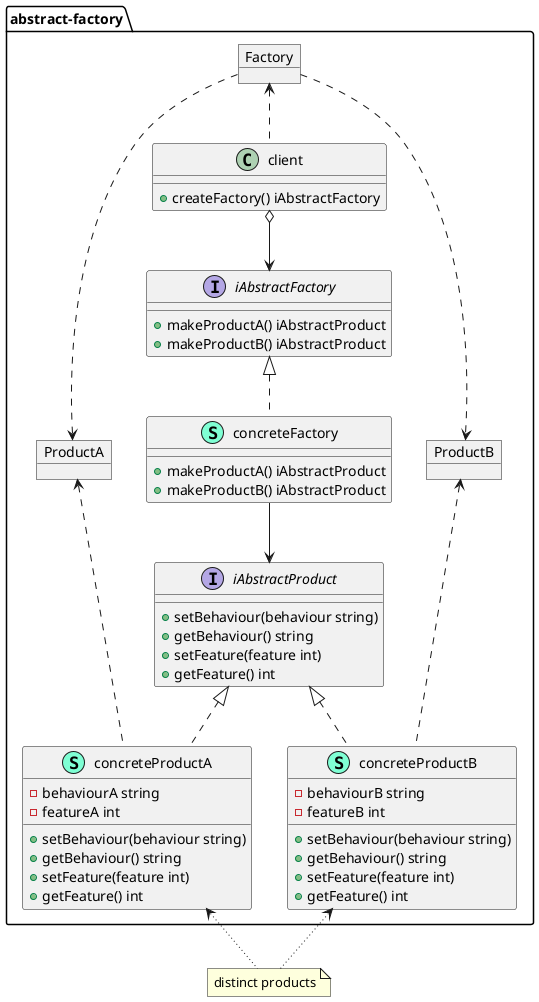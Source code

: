 @startuml go-dsgn-pttrn-abstract-factory

namespace abstract-factory {


    class concreteProductA << (S,Aquamarine) >> {
        - behaviourA string
        - featureA int

        + setBehaviour(behaviour string) 
        + getBehaviour() string
        + setFeature(feature int) 
        + getFeature() int

    }

    class concreteProductB << (S,Aquamarine) >> {
        - behaviourB string
        - featureB int

        + setBehaviour(behaviour string) 
        + getBehaviour() string
        + setFeature(feature int) 
        + getFeature() int

    }

    interface iAbstractFactory  {

        + makeProductA() iAbstractProduct
        + makeProductB() iAbstractProduct

    }

    interface iAbstractProduct  {

        + setBehaviour(behaviour string) 
        + getBehaviour() string
        + setFeature(feature int) 
        + getFeature() int

    }

    object Factory {

    }

    class client {

        + createFactory() iAbstractFactory
    }


    object ProductA {

    }

    class concreteFactory << (S,Aquamarine) >> {
        + makeProductA() iAbstractProduct
        + makeProductB() iAbstractProduct

    }

    object ProductB {

    }

}

Factory <.. "abstract-factory.client"

'"abstract-factory.client" ..> "ProductA"
Factory ..> "ProductA"
ProductA <.. "abstract-factory.concreteProductA"
ProductA -[hidden]- "abstract-factory.iAbstractProduct"

'"abstract-factory.client" ..> "ProductB"
Factory ..> "ProductB"
ProductB <.. "abstract-factory.concreteProductB"
ProductB -[hidden]- "abstract-factory.iAbstractProduct"

"abstract-factory.client" o--> "abstract-factory.iAbstractFactory"
"abstract-factory.concreteFactory" --> "abstract-factory.iAbstractProduct"

"abstract-factory.iAbstractFactory" <|.. "abstract-factory.concreteFactory"
"abstract-factory.iAbstractProduct" <|.. "abstract-factory.concreteProductA"
"abstract-factory.iAbstractProduct" <|.. "abstract-factory.concreteProductB"

note "distinct products" as N2
"abstract-factory.concreteProductA" <.[dotted]. N2
N2 .[dotted].> "abstract-factory.concreteProductB"

@enduml
